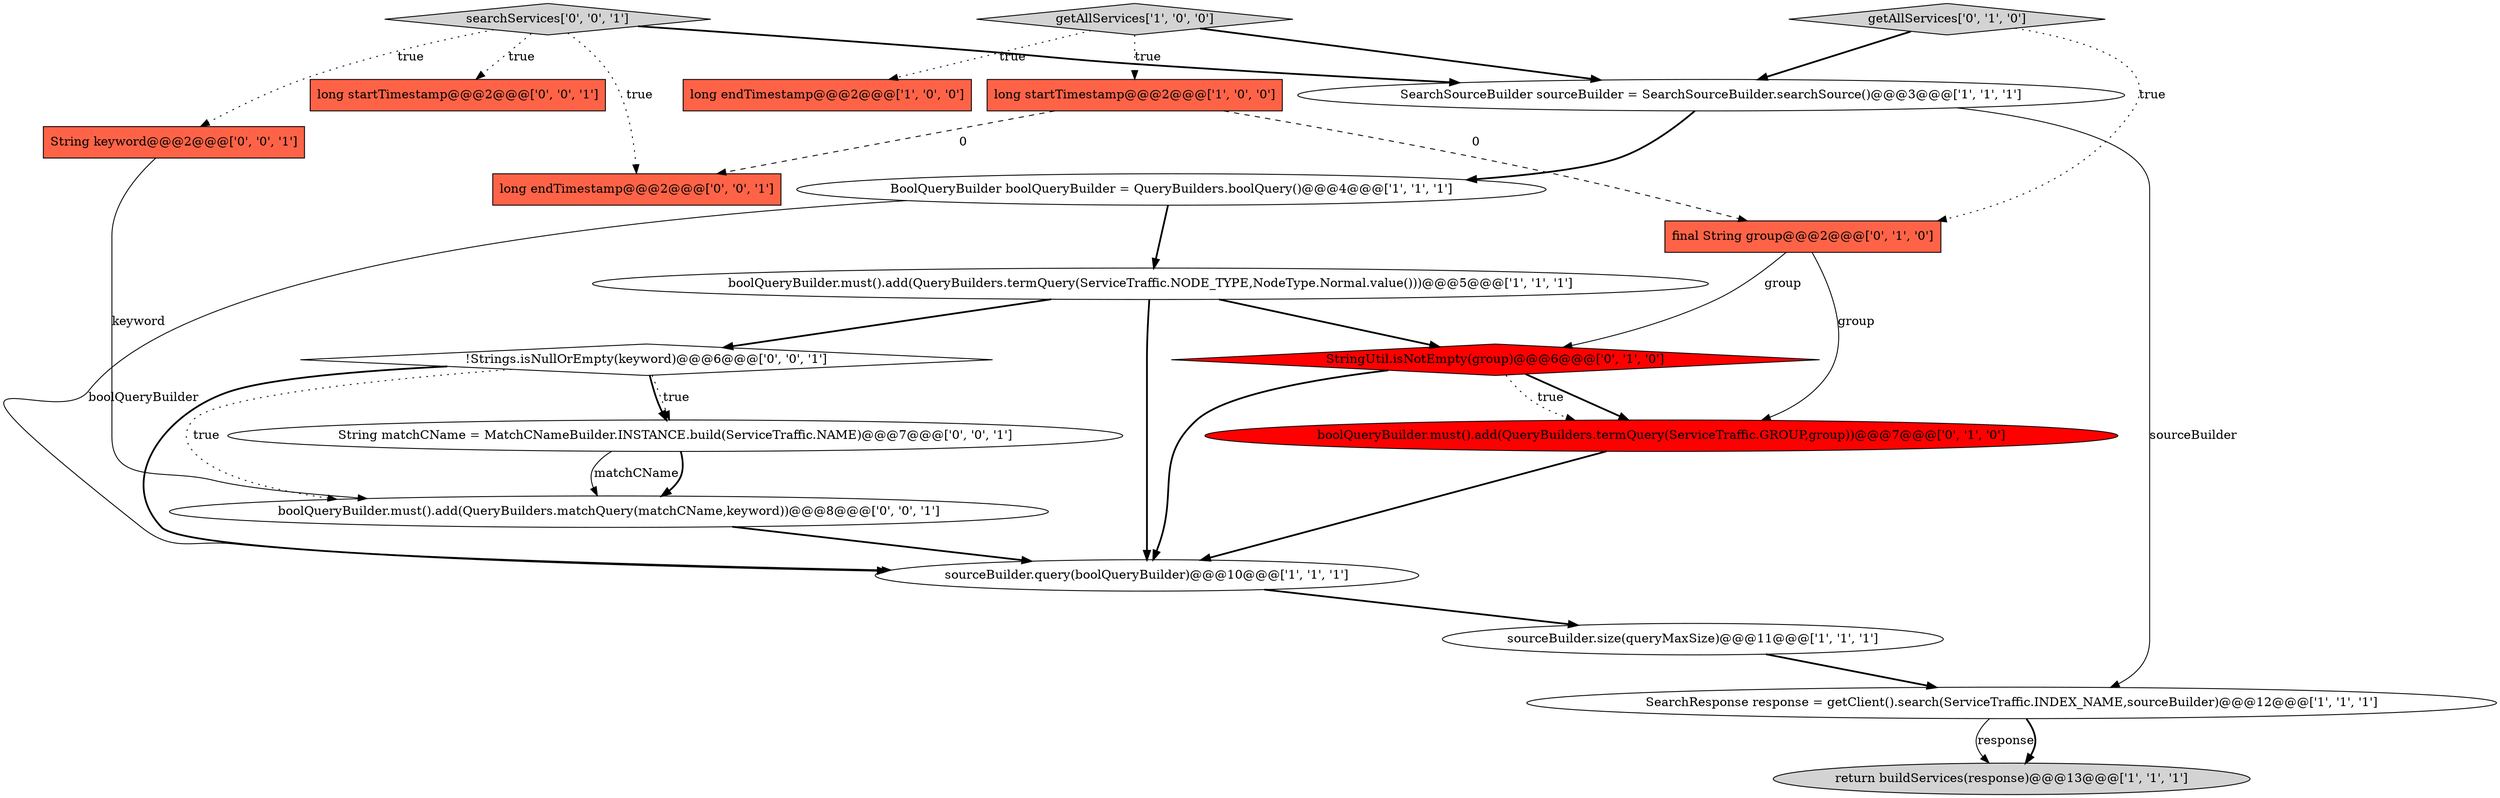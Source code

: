 digraph {
3 [style = filled, label = "sourceBuilder.query(boolQueryBuilder)@@@10@@@['1', '1', '1']", fillcolor = white, shape = ellipse image = "AAA0AAABBB1BBB"];
17 [style = filled, label = "searchServices['0', '0', '1']", fillcolor = lightgray, shape = diamond image = "AAA0AAABBB3BBB"];
20 [style = filled, label = "long endTimestamp@@@2@@@['0', '0', '1']", fillcolor = tomato, shape = box image = "AAA0AAABBB3BBB"];
15 [style = filled, label = "String keyword@@@2@@@['0', '0', '1']", fillcolor = tomato, shape = box image = "AAA0AAABBB3BBB"];
10 [style = filled, label = "getAllServices['0', '1', '0']", fillcolor = lightgray, shape = diamond image = "AAA0AAABBB2BBB"];
13 [style = filled, label = "StringUtil.isNotEmpty(group)@@@6@@@['0', '1', '0']", fillcolor = red, shape = diamond image = "AAA1AAABBB2BBB"];
14 [style = filled, label = "!Strings.isNullOrEmpty(keyword)@@@6@@@['0', '0', '1']", fillcolor = white, shape = diamond image = "AAA0AAABBB3BBB"];
18 [style = filled, label = "long startTimestamp@@@2@@@['0', '0', '1']", fillcolor = tomato, shape = box image = "AAA0AAABBB3BBB"];
0 [style = filled, label = "BoolQueryBuilder boolQueryBuilder = QueryBuilders.boolQuery()@@@4@@@['1', '1', '1']", fillcolor = white, shape = ellipse image = "AAA0AAABBB1BBB"];
19 [style = filled, label = "String matchCName = MatchCNameBuilder.INSTANCE.build(ServiceTraffic.NAME)@@@7@@@['0', '0', '1']", fillcolor = white, shape = ellipse image = "AAA0AAABBB3BBB"];
5 [style = filled, label = "SearchSourceBuilder sourceBuilder = SearchSourceBuilder.searchSource()@@@3@@@['1', '1', '1']", fillcolor = white, shape = ellipse image = "AAA0AAABBB1BBB"];
12 [style = filled, label = "final String group@@@2@@@['0', '1', '0']", fillcolor = tomato, shape = box image = "AAA1AAABBB2BBB"];
1 [style = filled, label = "return buildServices(response)@@@13@@@['1', '1', '1']", fillcolor = lightgray, shape = ellipse image = "AAA0AAABBB1BBB"];
6 [style = filled, label = "boolQueryBuilder.must().add(QueryBuilders.termQuery(ServiceTraffic.NODE_TYPE,NodeType.Normal.value()))@@@5@@@['1', '1', '1']", fillcolor = white, shape = ellipse image = "AAA0AAABBB1BBB"];
4 [style = filled, label = "long endTimestamp@@@2@@@['1', '0', '0']", fillcolor = tomato, shape = box image = "AAA0AAABBB1BBB"];
16 [style = filled, label = "boolQueryBuilder.must().add(QueryBuilders.matchQuery(matchCName,keyword))@@@8@@@['0', '0', '1']", fillcolor = white, shape = ellipse image = "AAA0AAABBB3BBB"];
2 [style = filled, label = "getAllServices['1', '0', '0']", fillcolor = lightgray, shape = diamond image = "AAA0AAABBB1BBB"];
11 [style = filled, label = "boolQueryBuilder.must().add(QueryBuilders.termQuery(ServiceTraffic.GROUP,group))@@@7@@@['0', '1', '0']", fillcolor = red, shape = ellipse image = "AAA1AAABBB2BBB"];
8 [style = filled, label = "long startTimestamp@@@2@@@['1', '0', '0']", fillcolor = tomato, shape = box image = "AAA1AAABBB1BBB"];
7 [style = filled, label = "sourceBuilder.size(queryMaxSize)@@@11@@@['1', '1', '1']", fillcolor = white, shape = ellipse image = "AAA0AAABBB1BBB"];
9 [style = filled, label = "SearchResponse response = getClient().search(ServiceTraffic.INDEX_NAME,sourceBuilder)@@@12@@@['1', '1', '1']", fillcolor = white, shape = ellipse image = "AAA0AAABBB1BBB"];
15->16 [style = solid, label="keyword"];
17->20 [style = dotted, label="true"];
14->3 [style = bold, label=""];
6->3 [style = bold, label=""];
16->3 [style = bold, label=""];
17->5 [style = bold, label=""];
10->12 [style = dotted, label="true"];
14->19 [style = dotted, label="true"];
17->18 [style = dotted, label="true"];
5->9 [style = solid, label="sourceBuilder"];
0->6 [style = bold, label=""];
8->20 [style = dashed, label="0"];
9->1 [style = solid, label="response"];
14->19 [style = bold, label=""];
19->16 [style = solid, label="matchCName"];
8->12 [style = dashed, label="0"];
13->11 [style = bold, label=""];
19->16 [style = bold, label=""];
6->14 [style = bold, label=""];
7->9 [style = bold, label=""];
14->16 [style = dotted, label="true"];
12->11 [style = solid, label="group"];
17->15 [style = dotted, label="true"];
12->13 [style = solid, label="group"];
10->5 [style = bold, label=""];
13->3 [style = bold, label=""];
5->0 [style = bold, label=""];
3->7 [style = bold, label=""];
11->3 [style = bold, label=""];
6->13 [style = bold, label=""];
2->4 [style = dotted, label="true"];
13->11 [style = dotted, label="true"];
9->1 [style = bold, label=""];
0->3 [style = solid, label="boolQueryBuilder"];
2->8 [style = dotted, label="true"];
2->5 [style = bold, label=""];
}
